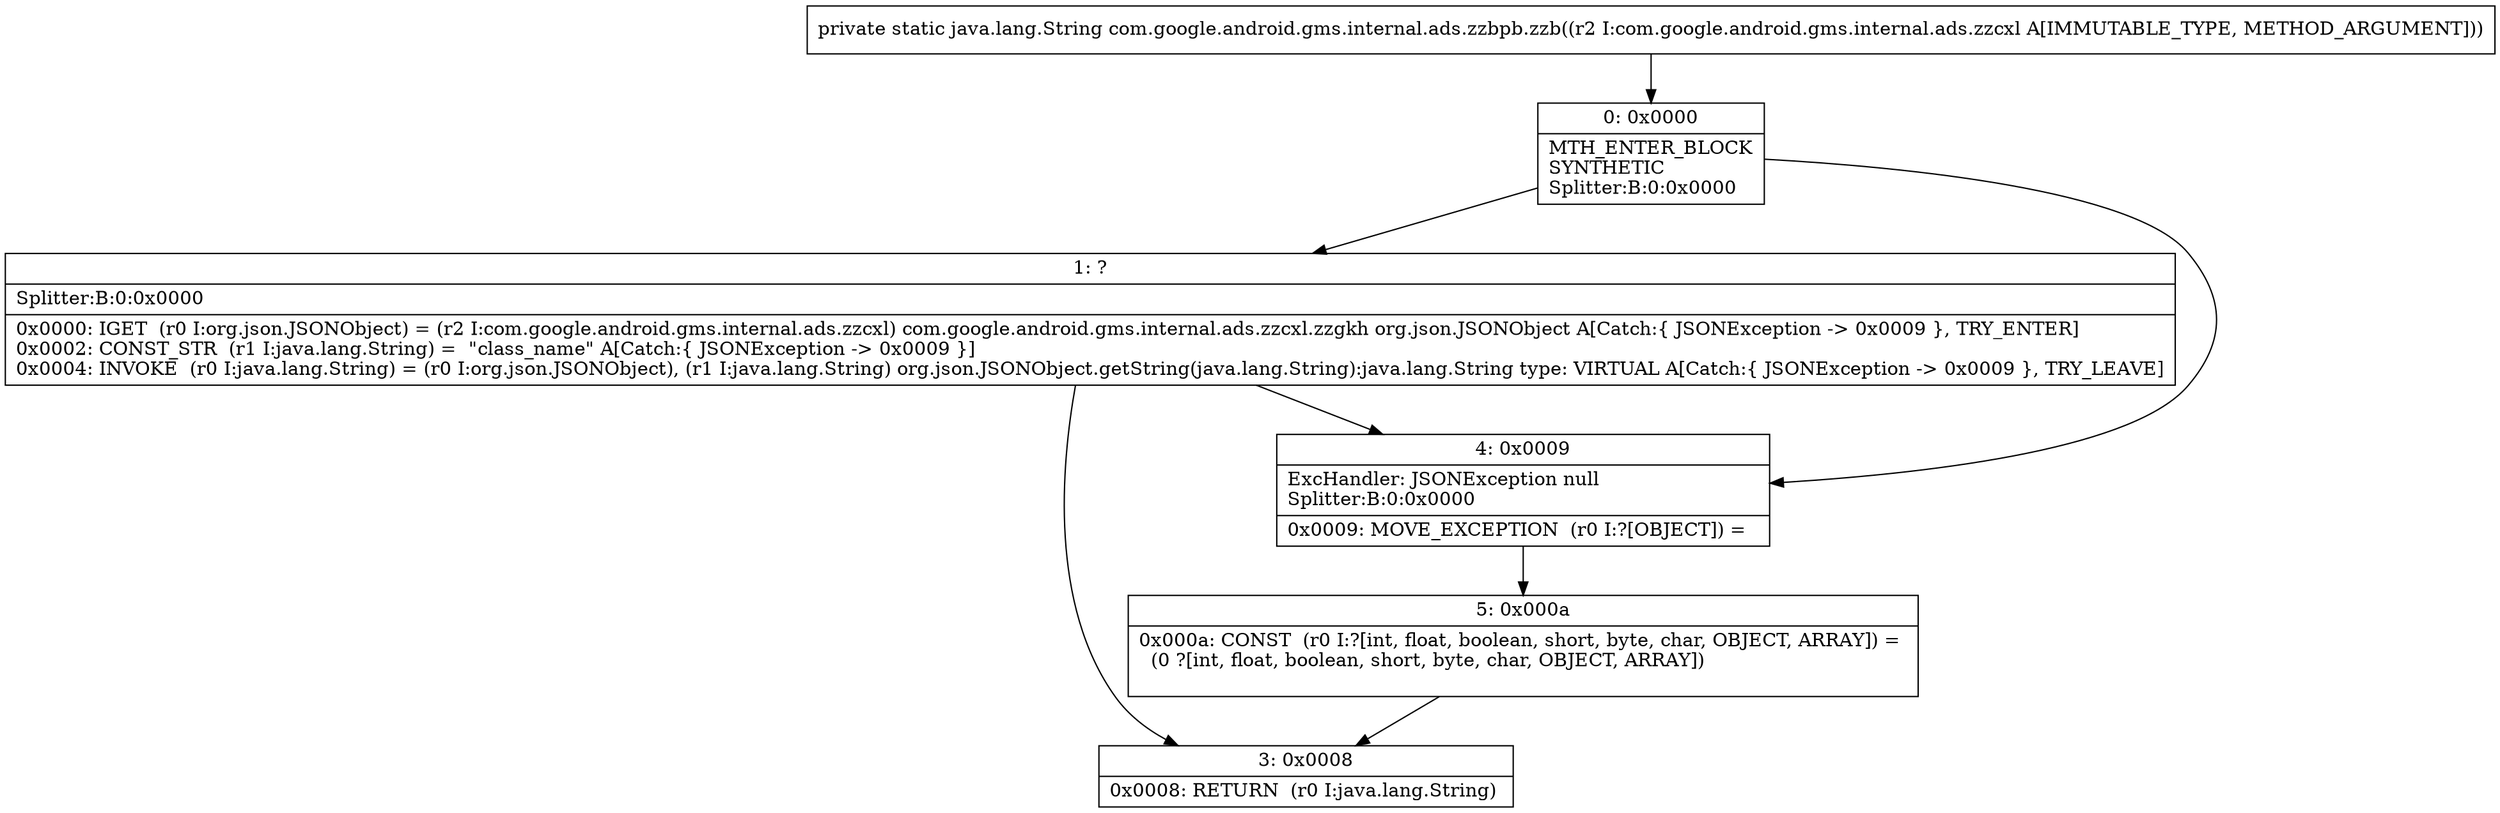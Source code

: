 digraph "CFG forcom.google.android.gms.internal.ads.zzbpb.zzb(Lcom\/google\/android\/gms\/internal\/ads\/zzcxl;)Ljava\/lang\/String;" {
Node_0 [shape=record,label="{0\:\ 0x0000|MTH_ENTER_BLOCK\lSYNTHETIC\lSplitter:B:0:0x0000\l}"];
Node_1 [shape=record,label="{1\:\ ?|Splitter:B:0:0x0000\l|0x0000: IGET  (r0 I:org.json.JSONObject) = (r2 I:com.google.android.gms.internal.ads.zzcxl) com.google.android.gms.internal.ads.zzcxl.zzgkh org.json.JSONObject A[Catch:\{ JSONException \-\> 0x0009 \}, TRY_ENTER]\l0x0002: CONST_STR  (r1 I:java.lang.String) =  \"class_name\" A[Catch:\{ JSONException \-\> 0x0009 \}]\l0x0004: INVOKE  (r0 I:java.lang.String) = (r0 I:org.json.JSONObject), (r1 I:java.lang.String) org.json.JSONObject.getString(java.lang.String):java.lang.String type: VIRTUAL A[Catch:\{ JSONException \-\> 0x0009 \}, TRY_LEAVE]\l}"];
Node_3 [shape=record,label="{3\:\ 0x0008|0x0008: RETURN  (r0 I:java.lang.String) \l}"];
Node_4 [shape=record,label="{4\:\ 0x0009|ExcHandler: JSONException null\lSplitter:B:0:0x0000\l|0x0009: MOVE_EXCEPTION  (r0 I:?[OBJECT]) =  \l}"];
Node_5 [shape=record,label="{5\:\ 0x000a|0x000a: CONST  (r0 I:?[int, float, boolean, short, byte, char, OBJECT, ARRAY]) = \l  (0 ?[int, float, boolean, short, byte, char, OBJECT, ARRAY])\l \l}"];
MethodNode[shape=record,label="{private static java.lang.String com.google.android.gms.internal.ads.zzbpb.zzb((r2 I:com.google.android.gms.internal.ads.zzcxl A[IMMUTABLE_TYPE, METHOD_ARGUMENT])) }"];
MethodNode -> Node_0;
Node_0 -> Node_1;
Node_0 -> Node_4;
Node_1 -> Node_4;
Node_1 -> Node_3;
Node_4 -> Node_5;
Node_5 -> Node_3;
}

